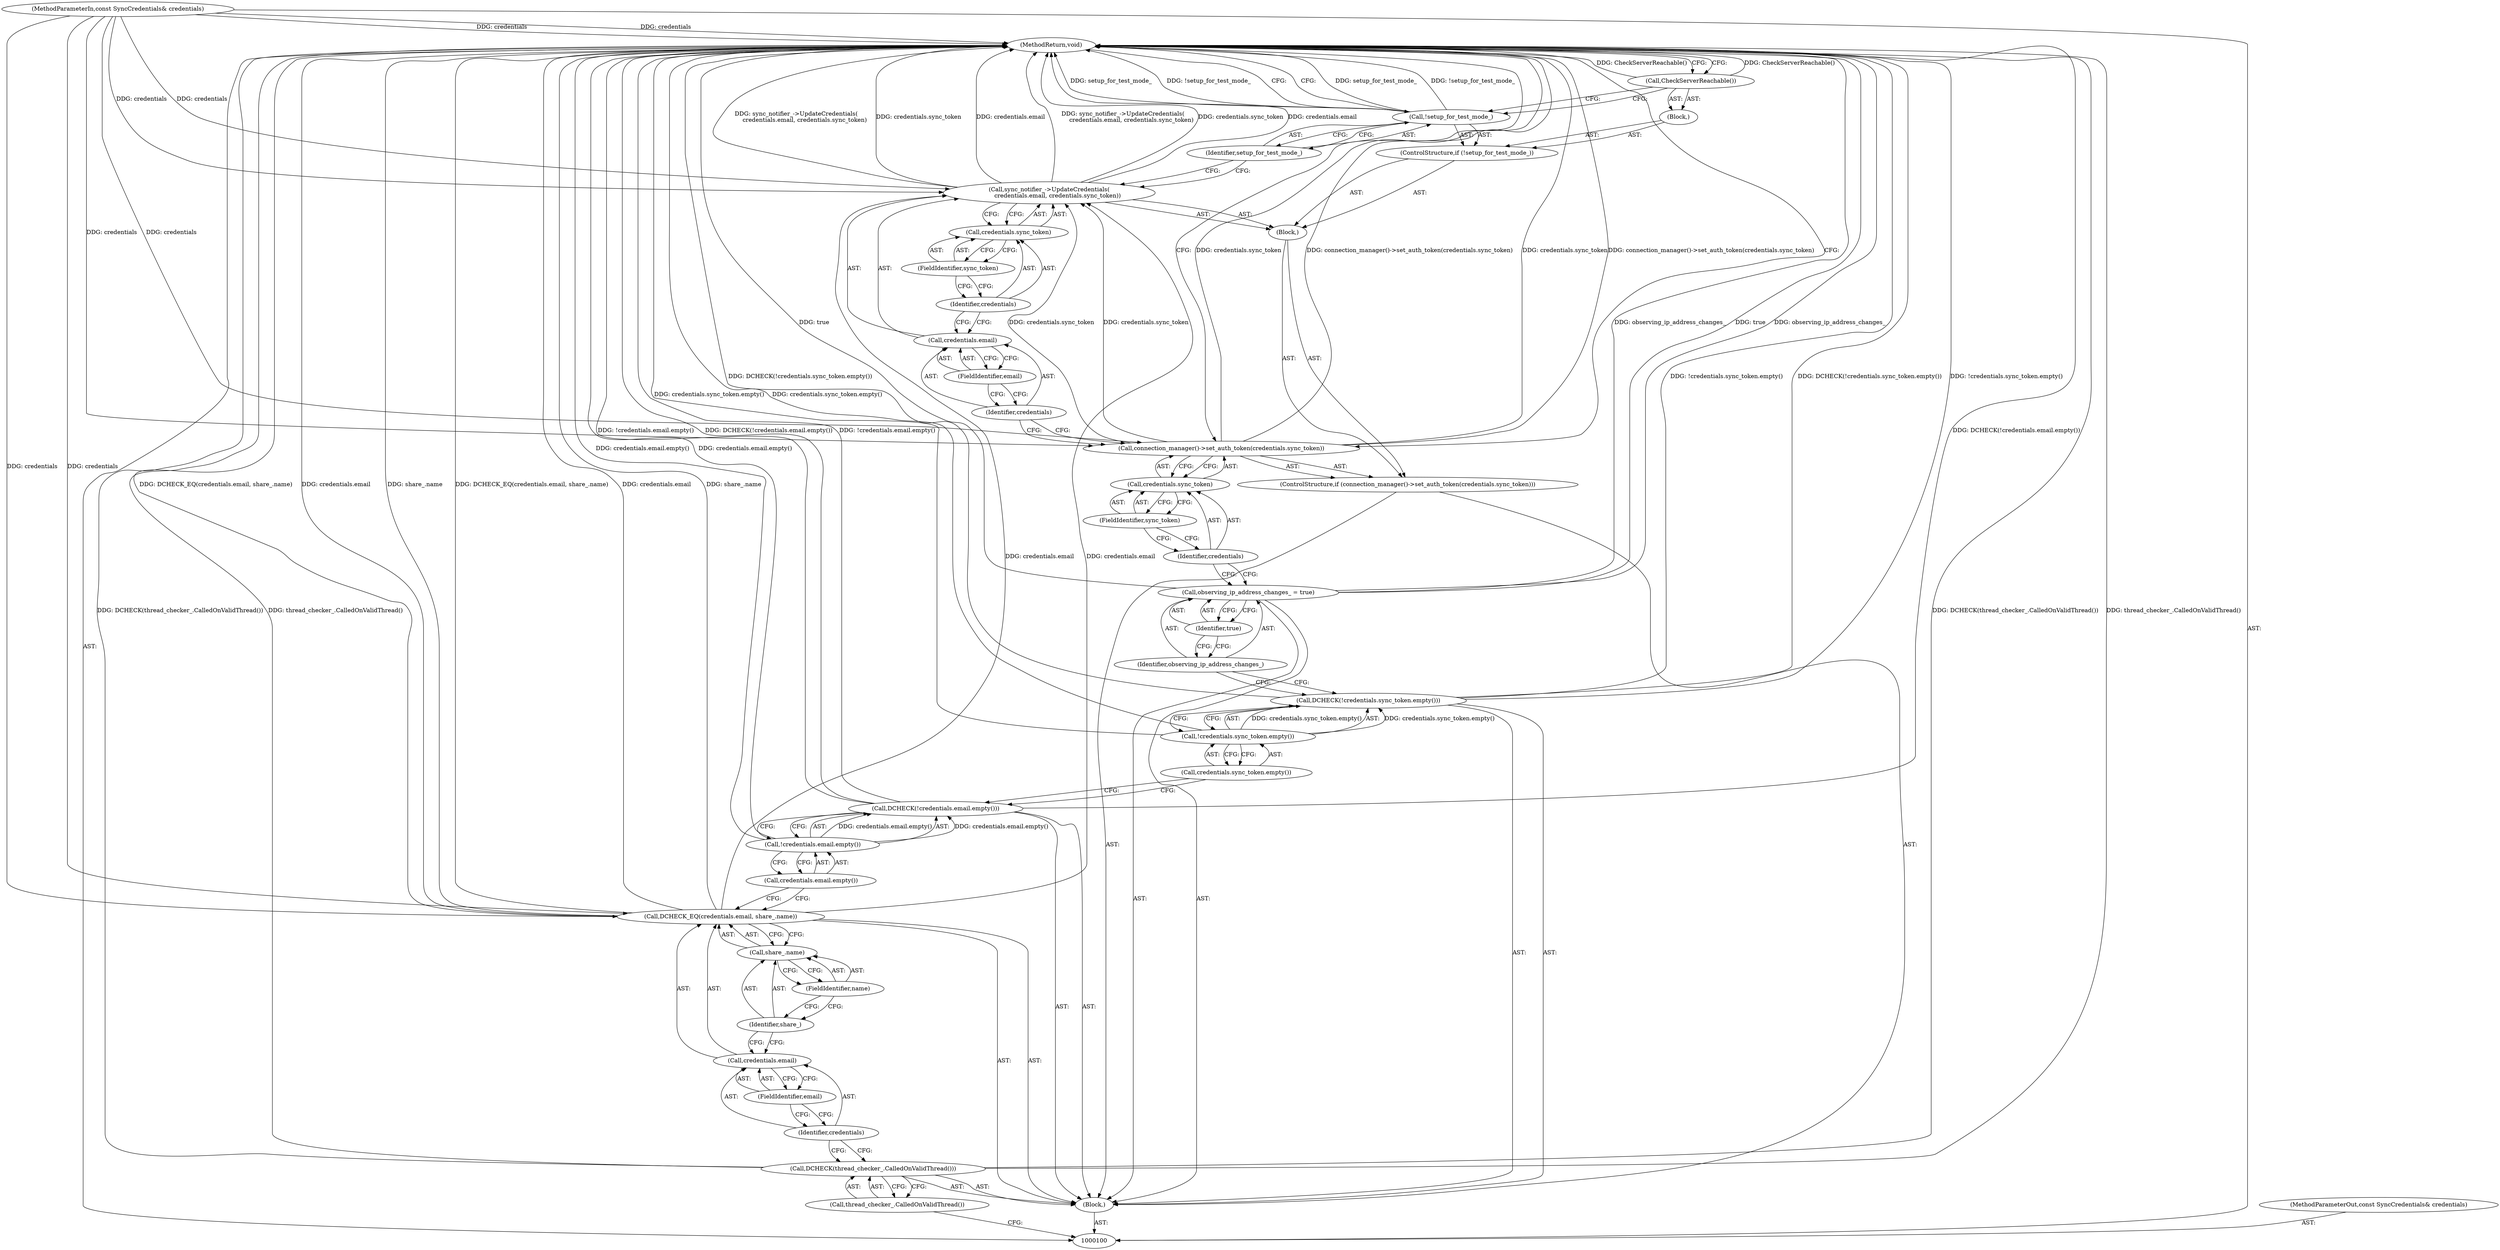 digraph "1_Chrome_3b7ff00418c0e7593d42e5648ba39397e23fe2f9_2" {
"1000139" [label="(MethodReturn,void)"];
"1000127" [label="(Call,sync_notifier_->UpdateCredentials(\n         credentials.email, credentials.sync_token))"];
"1000130" [label="(FieldIdentifier,email)"];
"1000131" [label="(Call,credentials.sync_token)"];
"1000132" [label="(Identifier,credentials)"];
"1000133" [label="(FieldIdentifier,sync_token)"];
"1000128" [label="(Call,credentials.email)"];
"1000129" [label="(Identifier,credentials)"];
"1000136" [label="(Identifier,setup_for_test_mode_)"];
"1000137" [label="(Block,)"];
"1000134" [label="(ControlStructure,if (!setup_for_test_mode_))"];
"1000135" [label="(Call,!setup_for_test_mode_)"];
"1000138" [label="(Call,CheckServerReachable())"];
"1000101" [label="(MethodParameterIn,const SyncCredentials& credentials)"];
"1000188" [label="(MethodParameterOut,const SyncCredentials& credentials)"];
"1000102" [label="(Block,)"];
"1000103" [label="(Call,DCHECK(thread_checker_.CalledOnValidThread()))"];
"1000104" [label="(Call,thread_checker_.CalledOnValidThread())"];
"1000106" [label="(Call,credentials.email)"];
"1000107" [label="(Identifier,credentials)"];
"1000105" [label="(Call,DCHECK_EQ(credentials.email, share_.name))"];
"1000108" [label="(FieldIdentifier,email)"];
"1000109" [label="(Call,share_.name)"];
"1000110" [label="(Identifier,share_)"];
"1000111" [label="(FieldIdentifier,name)"];
"1000114" [label="(Call,credentials.email.empty())"];
"1000112" [label="(Call,DCHECK(!credentials.email.empty()))"];
"1000113" [label="(Call,!credentials.email.empty())"];
"1000117" [label="(Call,credentials.sync_token.empty())"];
"1000115" [label="(Call,DCHECK(!credentials.sync_token.empty()))"];
"1000116" [label="(Call,!credentials.sync_token.empty())"];
"1000118" [label="(Call,observing_ip_address_changes_ = true)"];
"1000119" [label="(Identifier,observing_ip_address_changes_)"];
"1000120" [label="(Identifier,true)"];
"1000121" [label="(ControlStructure,if (connection_manager()->set_auth_token(credentials.sync_token)))"];
"1000123" [label="(Call,credentials.sync_token)"];
"1000124" [label="(Identifier,credentials)"];
"1000125" [label="(FieldIdentifier,sync_token)"];
"1000122" [label="(Call,connection_manager()->set_auth_token(credentials.sync_token))"];
"1000126" [label="(Block,)"];
"1000139" -> "1000100"  [label="AST: "];
"1000139" -> "1000138"  [label="CFG: "];
"1000139" -> "1000135"  [label="CFG: "];
"1000139" -> "1000122"  [label="CFG: "];
"1000116" -> "1000139"  [label="DDG: credentials.sync_token.empty()"];
"1000103" -> "1000139"  [label="DDG: thread_checker_.CalledOnValidThread()"];
"1000103" -> "1000139"  [label="DDG: DCHECK(thread_checker_.CalledOnValidThread())"];
"1000105" -> "1000139"  [label="DDG: DCHECK_EQ(credentials.email, share_.name)"];
"1000105" -> "1000139"  [label="DDG: credentials.email"];
"1000105" -> "1000139"  [label="DDG: share_.name"];
"1000113" -> "1000139"  [label="DDG: credentials.email.empty()"];
"1000122" -> "1000139"  [label="DDG: credentials.sync_token"];
"1000122" -> "1000139"  [label="DDG: connection_manager()->set_auth_token(credentials.sync_token)"];
"1000115" -> "1000139"  [label="DDG: DCHECK(!credentials.sync_token.empty())"];
"1000115" -> "1000139"  [label="DDG: !credentials.sync_token.empty()"];
"1000127" -> "1000139"  [label="DDG: sync_notifier_->UpdateCredentials(\n         credentials.email, credentials.sync_token)"];
"1000127" -> "1000139"  [label="DDG: credentials.sync_token"];
"1000127" -> "1000139"  [label="DDG: credentials.email"];
"1000112" -> "1000139"  [label="DDG: DCHECK(!credentials.email.empty())"];
"1000112" -> "1000139"  [label="DDG: !credentials.email.empty()"];
"1000118" -> "1000139"  [label="DDG: observing_ip_address_changes_"];
"1000118" -> "1000139"  [label="DDG: true"];
"1000135" -> "1000139"  [label="DDG: !setup_for_test_mode_"];
"1000135" -> "1000139"  [label="DDG: setup_for_test_mode_"];
"1000101" -> "1000139"  [label="DDG: credentials"];
"1000138" -> "1000139"  [label="DDG: CheckServerReachable()"];
"1000127" -> "1000126"  [label="AST: "];
"1000127" -> "1000131"  [label="CFG: "];
"1000128" -> "1000127"  [label="AST: "];
"1000131" -> "1000127"  [label="AST: "];
"1000136" -> "1000127"  [label="CFG: "];
"1000127" -> "1000139"  [label="DDG: sync_notifier_->UpdateCredentials(\n         credentials.email, credentials.sync_token)"];
"1000127" -> "1000139"  [label="DDG: credentials.sync_token"];
"1000127" -> "1000139"  [label="DDG: credentials.email"];
"1000105" -> "1000127"  [label="DDG: credentials.email"];
"1000101" -> "1000127"  [label="DDG: credentials"];
"1000122" -> "1000127"  [label="DDG: credentials.sync_token"];
"1000130" -> "1000128"  [label="AST: "];
"1000130" -> "1000129"  [label="CFG: "];
"1000128" -> "1000130"  [label="CFG: "];
"1000131" -> "1000127"  [label="AST: "];
"1000131" -> "1000133"  [label="CFG: "];
"1000132" -> "1000131"  [label="AST: "];
"1000133" -> "1000131"  [label="AST: "];
"1000127" -> "1000131"  [label="CFG: "];
"1000132" -> "1000131"  [label="AST: "];
"1000132" -> "1000128"  [label="CFG: "];
"1000133" -> "1000132"  [label="CFG: "];
"1000133" -> "1000131"  [label="AST: "];
"1000133" -> "1000132"  [label="CFG: "];
"1000131" -> "1000133"  [label="CFG: "];
"1000128" -> "1000127"  [label="AST: "];
"1000128" -> "1000130"  [label="CFG: "];
"1000129" -> "1000128"  [label="AST: "];
"1000130" -> "1000128"  [label="AST: "];
"1000132" -> "1000128"  [label="CFG: "];
"1000129" -> "1000128"  [label="AST: "];
"1000129" -> "1000122"  [label="CFG: "];
"1000130" -> "1000129"  [label="CFG: "];
"1000136" -> "1000135"  [label="AST: "];
"1000136" -> "1000127"  [label="CFG: "];
"1000135" -> "1000136"  [label="CFG: "];
"1000137" -> "1000134"  [label="AST: "];
"1000138" -> "1000137"  [label="AST: "];
"1000134" -> "1000126"  [label="AST: "];
"1000135" -> "1000134"  [label="AST: "];
"1000137" -> "1000134"  [label="AST: "];
"1000135" -> "1000134"  [label="AST: "];
"1000135" -> "1000136"  [label="CFG: "];
"1000136" -> "1000135"  [label="AST: "];
"1000138" -> "1000135"  [label="CFG: "];
"1000139" -> "1000135"  [label="CFG: "];
"1000135" -> "1000139"  [label="DDG: !setup_for_test_mode_"];
"1000135" -> "1000139"  [label="DDG: setup_for_test_mode_"];
"1000138" -> "1000137"  [label="AST: "];
"1000138" -> "1000135"  [label="CFG: "];
"1000139" -> "1000138"  [label="CFG: "];
"1000138" -> "1000139"  [label="DDG: CheckServerReachable()"];
"1000101" -> "1000100"  [label="AST: "];
"1000101" -> "1000139"  [label="DDG: credentials"];
"1000101" -> "1000105"  [label="DDG: credentials"];
"1000101" -> "1000122"  [label="DDG: credentials"];
"1000101" -> "1000127"  [label="DDG: credentials"];
"1000188" -> "1000100"  [label="AST: "];
"1000102" -> "1000100"  [label="AST: "];
"1000103" -> "1000102"  [label="AST: "];
"1000105" -> "1000102"  [label="AST: "];
"1000112" -> "1000102"  [label="AST: "];
"1000115" -> "1000102"  [label="AST: "];
"1000118" -> "1000102"  [label="AST: "];
"1000121" -> "1000102"  [label="AST: "];
"1000103" -> "1000102"  [label="AST: "];
"1000103" -> "1000104"  [label="CFG: "];
"1000104" -> "1000103"  [label="AST: "];
"1000107" -> "1000103"  [label="CFG: "];
"1000103" -> "1000139"  [label="DDG: thread_checker_.CalledOnValidThread()"];
"1000103" -> "1000139"  [label="DDG: DCHECK(thread_checker_.CalledOnValidThread())"];
"1000104" -> "1000103"  [label="AST: "];
"1000104" -> "1000100"  [label="CFG: "];
"1000103" -> "1000104"  [label="CFG: "];
"1000106" -> "1000105"  [label="AST: "];
"1000106" -> "1000108"  [label="CFG: "];
"1000107" -> "1000106"  [label="AST: "];
"1000108" -> "1000106"  [label="AST: "];
"1000110" -> "1000106"  [label="CFG: "];
"1000107" -> "1000106"  [label="AST: "];
"1000107" -> "1000103"  [label="CFG: "];
"1000108" -> "1000107"  [label="CFG: "];
"1000105" -> "1000102"  [label="AST: "];
"1000105" -> "1000109"  [label="CFG: "];
"1000106" -> "1000105"  [label="AST: "];
"1000109" -> "1000105"  [label="AST: "];
"1000114" -> "1000105"  [label="CFG: "];
"1000105" -> "1000139"  [label="DDG: DCHECK_EQ(credentials.email, share_.name)"];
"1000105" -> "1000139"  [label="DDG: credentials.email"];
"1000105" -> "1000139"  [label="DDG: share_.name"];
"1000101" -> "1000105"  [label="DDG: credentials"];
"1000105" -> "1000127"  [label="DDG: credentials.email"];
"1000108" -> "1000106"  [label="AST: "];
"1000108" -> "1000107"  [label="CFG: "];
"1000106" -> "1000108"  [label="CFG: "];
"1000109" -> "1000105"  [label="AST: "];
"1000109" -> "1000111"  [label="CFG: "];
"1000110" -> "1000109"  [label="AST: "];
"1000111" -> "1000109"  [label="AST: "];
"1000105" -> "1000109"  [label="CFG: "];
"1000110" -> "1000109"  [label="AST: "];
"1000110" -> "1000106"  [label="CFG: "];
"1000111" -> "1000110"  [label="CFG: "];
"1000111" -> "1000109"  [label="AST: "];
"1000111" -> "1000110"  [label="CFG: "];
"1000109" -> "1000111"  [label="CFG: "];
"1000114" -> "1000113"  [label="AST: "];
"1000114" -> "1000105"  [label="CFG: "];
"1000113" -> "1000114"  [label="CFG: "];
"1000112" -> "1000102"  [label="AST: "];
"1000112" -> "1000113"  [label="CFG: "];
"1000113" -> "1000112"  [label="AST: "];
"1000117" -> "1000112"  [label="CFG: "];
"1000112" -> "1000139"  [label="DDG: DCHECK(!credentials.email.empty())"];
"1000112" -> "1000139"  [label="DDG: !credentials.email.empty()"];
"1000113" -> "1000112"  [label="DDG: credentials.email.empty()"];
"1000113" -> "1000112"  [label="AST: "];
"1000113" -> "1000114"  [label="CFG: "];
"1000114" -> "1000113"  [label="AST: "];
"1000112" -> "1000113"  [label="CFG: "];
"1000113" -> "1000139"  [label="DDG: credentials.email.empty()"];
"1000113" -> "1000112"  [label="DDG: credentials.email.empty()"];
"1000117" -> "1000116"  [label="AST: "];
"1000117" -> "1000112"  [label="CFG: "];
"1000116" -> "1000117"  [label="CFG: "];
"1000115" -> "1000102"  [label="AST: "];
"1000115" -> "1000116"  [label="CFG: "];
"1000116" -> "1000115"  [label="AST: "];
"1000119" -> "1000115"  [label="CFG: "];
"1000115" -> "1000139"  [label="DDG: DCHECK(!credentials.sync_token.empty())"];
"1000115" -> "1000139"  [label="DDG: !credentials.sync_token.empty()"];
"1000116" -> "1000115"  [label="DDG: credentials.sync_token.empty()"];
"1000116" -> "1000115"  [label="AST: "];
"1000116" -> "1000117"  [label="CFG: "];
"1000117" -> "1000116"  [label="AST: "];
"1000115" -> "1000116"  [label="CFG: "];
"1000116" -> "1000139"  [label="DDG: credentials.sync_token.empty()"];
"1000116" -> "1000115"  [label="DDG: credentials.sync_token.empty()"];
"1000118" -> "1000102"  [label="AST: "];
"1000118" -> "1000120"  [label="CFG: "];
"1000119" -> "1000118"  [label="AST: "];
"1000120" -> "1000118"  [label="AST: "];
"1000124" -> "1000118"  [label="CFG: "];
"1000118" -> "1000139"  [label="DDG: observing_ip_address_changes_"];
"1000118" -> "1000139"  [label="DDG: true"];
"1000119" -> "1000118"  [label="AST: "];
"1000119" -> "1000115"  [label="CFG: "];
"1000120" -> "1000119"  [label="CFG: "];
"1000120" -> "1000118"  [label="AST: "];
"1000120" -> "1000119"  [label="CFG: "];
"1000118" -> "1000120"  [label="CFG: "];
"1000121" -> "1000102"  [label="AST: "];
"1000122" -> "1000121"  [label="AST: "];
"1000126" -> "1000121"  [label="AST: "];
"1000123" -> "1000122"  [label="AST: "];
"1000123" -> "1000125"  [label="CFG: "];
"1000124" -> "1000123"  [label="AST: "];
"1000125" -> "1000123"  [label="AST: "];
"1000122" -> "1000123"  [label="CFG: "];
"1000124" -> "1000123"  [label="AST: "];
"1000124" -> "1000118"  [label="CFG: "];
"1000125" -> "1000124"  [label="CFG: "];
"1000125" -> "1000123"  [label="AST: "];
"1000125" -> "1000124"  [label="CFG: "];
"1000123" -> "1000125"  [label="CFG: "];
"1000122" -> "1000121"  [label="AST: "];
"1000122" -> "1000123"  [label="CFG: "];
"1000123" -> "1000122"  [label="AST: "];
"1000129" -> "1000122"  [label="CFG: "];
"1000139" -> "1000122"  [label="CFG: "];
"1000122" -> "1000139"  [label="DDG: credentials.sync_token"];
"1000122" -> "1000139"  [label="DDG: connection_manager()->set_auth_token(credentials.sync_token)"];
"1000101" -> "1000122"  [label="DDG: credentials"];
"1000122" -> "1000127"  [label="DDG: credentials.sync_token"];
"1000126" -> "1000121"  [label="AST: "];
"1000127" -> "1000126"  [label="AST: "];
"1000134" -> "1000126"  [label="AST: "];
}

